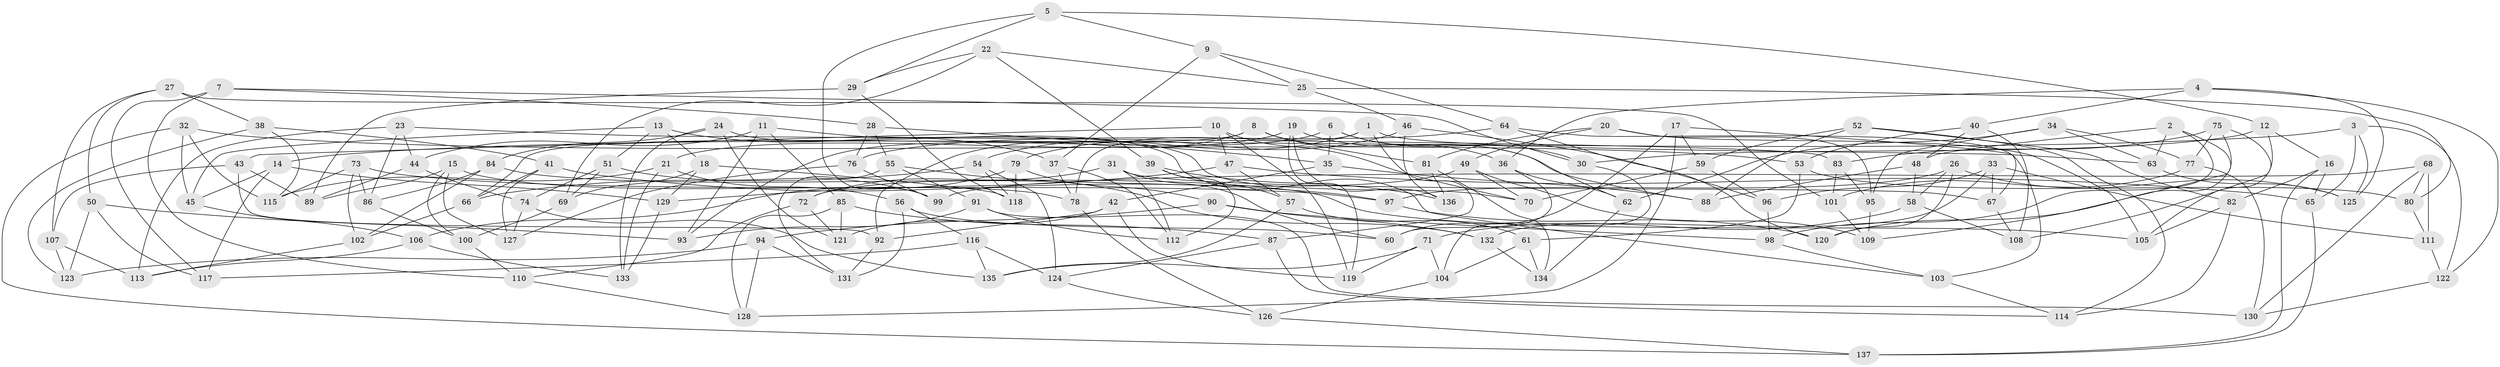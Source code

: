 // Generated by graph-tools (version 1.1) at 2025/27/03/09/25 03:27:01]
// undirected, 137 vertices, 274 edges
graph export_dot {
graph [start="1"]
  node [color=gray90,style=filled];
  1;
  2;
  3;
  4;
  5;
  6;
  7;
  8;
  9;
  10;
  11;
  12;
  13;
  14;
  15;
  16;
  17;
  18;
  19;
  20;
  21;
  22;
  23;
  24;
  25;
  26;
  27;
  28;
  29;
  30;
  31;
  32;
  33;
  34;
  35;
  36;
  37;
  38;
  39;
  40;
  41;
  42;
  43;
  44;
  45;
  46;
  47;
  48;
  49;
  50;
  51;
  52;
  53;
  54;
  55;
  56;
  57;
  58;
  59;
  60;
  61;
  62;
  63;
  64;
  65;
  66;
  67;
  68;
  69;
  70;
  71;
  72;
  73;
  74;
  75;
  76;
  77;
  78;
  79;
  80;
  81;
  82;
  83;
  84;
  85;
  86;
  87;
  88;
  89;
  90;
  91;
  92;
  93;
  94;
  95;
  96;
  97;
  98;
  99;
  100;
  101;
  102;
  103;
  104;
  105;
  106;
  107;
  108;
  109;
  110;
  111;
  112;
  113;
  114;
  115;
  116;
  117;
  118;
  119;
  120;
  121;
  122;
  123;
  124;
  125;
  126;
  127;
  128;
  129;
  130;
  131;
  132;
  133;
  134;
  135;
  136;
  137;
  1 -- 63;
  1 -- 78;
  1 -- 54;
  1 -- 87;
  2 -- 98;
  2 -- 109;
  2 -- 48;
  2 -- 63;
  3 -- 14;
  3 -- 125;
  3 -- 65;
  3 -- 122;
  4 -- 36;
  4 -- 122;
  4 -- 125;
  4 -- 40;
  5 -- 12;
  5 -- 9;
  5 -- 99;
  5 -- 29;
  6 -- 30;
  6 -- 35;
  6 -- 93;
  6 -- 62;
  7 -- 110;
  7 -- 30;
  7 -- 28;
  7 -- 117;
  8 -- 92;
  8 -- 66;
  8 -- 36;
  8 -- 81;
  9 -- 64;
  9 -- 37;
  9 -- 25;
  10 -- 47;
  10 -- 119;
  10 -- 70;
  10 -- 43;
  11 -- 85;
  11 -- 93;
  11 -- 70;
  11 -- 44;
  12 -- 16;
  12 -- 108;
  12 -- 30;
  13 -- 45;
  13 -- 37;
  13 -- 18;
  13 -- 51;
  14 -- 117;
  14 -- 45;
  14 -- 129;
  15 -- 78;
  15 -- 89;
  15 -- 100;
  15 -- 127;
  16 -- 137;
  16 -- 65;
  16 -- 82;
  17 -- 128;
  17 -- 59;
  17 -- 67;
  17 -- 60;
  18 -- 69;
  18 -- 118;
  18 -- 129;
  19 -- 88;
  19 -- 21;
  19 -- 119;
  19 -- 136;
  20 -- 81;
  20 -- 49;
  20 -- 95;
  20 -- 105;
  21 -- 133;
  21 -- 56;
  21 -- 115;
  22 -- 25;
  22 -- 39;
  22 -- 29;
  22 -- 69;
  23 -- 86;
  23 -- 44;
  23 -- 113;
  23 -- 83;
  24 -- 84;
  24 -- 133;
  24 -- 103;
  24 -- 121;
  25 -- 46;
  25 -- 80;
  26 -- 125;
  26 -- 120;
  26 -- 97;
  26 -- 58;
  27 -- 101;
  27 -- 107;
  27 -- 38;
  27 -- 50;
  28 -- 35;
  28 -- 76;
  28 -- 55;
  29 -- 89;
  29 -- 118;
  30 -- 104;
  31 -- 60;
  31 -- 72;
  31 -- 112;
  31 -- 67;
  32 -- 53;
  32 -- 45;
  32 -- 115;
  32 -- 137;
  33 -- 67;
  33 -- 111;
  33 -- 132;
  33 -- 96;
  34 -- 95;
  34 -- 63;
  34 -- 62;
  34 -- 77;
  35 -- 88;
  35 -- 42;
  36 -- 60;
  36 -- 62;
  37 -- 112;
  37 -- 78;
  38 -- 41;
  38 -- 115;
  38 -- 123;
  39 -- 112;
  39 -- 57;
  39 -- 136;
  40 -- 108;
  40 -- 53;
  40 -- 48;
  41 -- 97;
  41 -- 66;
  41 -- 127;
  42 -- 121;
  42 -- 119;
  42 -- 92;
  43 -- 92;
  43 -- 107;
  43 -- 89;
  44 -- 74;
  44 -- 89;
  45 -- 106;
  46 -- 96;
  46 -- 79;
  46 -- 136;
  47 -- 57;
  47 -- 65;
  47 -- 129;
  48 -- 58;
  48 -- 88;
  49 -- 70;
  49 -- 72;
  49 -- 109;
  50 -- 123;
  50 -- 93;
  50 -- 117;
  51 -- 74;
  51 -- 69;
  51 -- 99;
  52 -- 59;
  52 -- 114;
  52 -- 82;
  52 -- 88;
  53 -- 61;
  53 -- 80;
  54 -- 118;
  54 -- 66;
  54 -- 124;
  55 -- 91;
  55 -- 132;
  55 -- 131;
  56 -- 116;
  56 -- 60;
  56 -- 131;
  57 -- 61;
  57 -- 135;
  58 -- 71;
  58 -- 108;
  59 -- 70;
  59 -- 96;
  61 -- 134;
  61 -- 104;
  62 -- 134;
  63 -- 125;
  64 -- 120;
  64 -- 76;
  64 -- 103;
  65 -- 137;
  66 -- 102;
  67 -- 108;
  68 -- 80;
  68 -- 111;
  68 -- 99;
  68 -- 130;
  69 -- 100;
  71 -- 119;
  71 -- 135;
  71 -- 104;
  72 -- 110;
  72 -- 121;
  73 -- 86;
  73 -- 115;
  73 -- 102;
  73 -- 97;
  74 -- 127;
  74 -- 135;
  75 -- 120;
  75 -- 105;
  75 -- 83;
  75 -- 77;
  76 -- 99;
  76 -- 127;
  77 -- 130;
  77 -- 101;
  78 -- 126;
  79 -- 106;
  79 -- 118;
  79 -- 90;
  80 -- 111;
  81 -- 134;
  81 -- 136;
  82 -- 114;
  82 -- 105;
  83 -- 95;
  83 -- 101;
  84 -- 86;
  84 -- 102;
  84 -- 105;
  85 -- 128;
  85 -- 121;
  85 -- 87;
  86 -- 100;
  87 -- 124;
  87 -- 114;
  90 -- 132;
  90 -- 94;
  90 -- 98;
  91 -- 112;
  91 -- 130;
  91 -- 93;
  92 -- 131;
  94 -- 123;
  94 -- 128;
  94 -- 131;
  95 -- 109;
  96 -- 98;
  97 -- 120;
  98 -- 103;
  100 -- 110;
  101 -- 109;
  102 -- 113;
  103 -- 114;
  104 -- 126;
  106 -- 133;
  106 -- 113;
  107 -- 113;
  107 -- 123;
  110 -- 128;
  111 -- 122;
  116 -- 117;
  116 -- 124;
  116 -- 135;
  122 -- 130;
  124 -- 126;
  126 -- 137;
  129 -- 133;
  132 -- 134;
}
